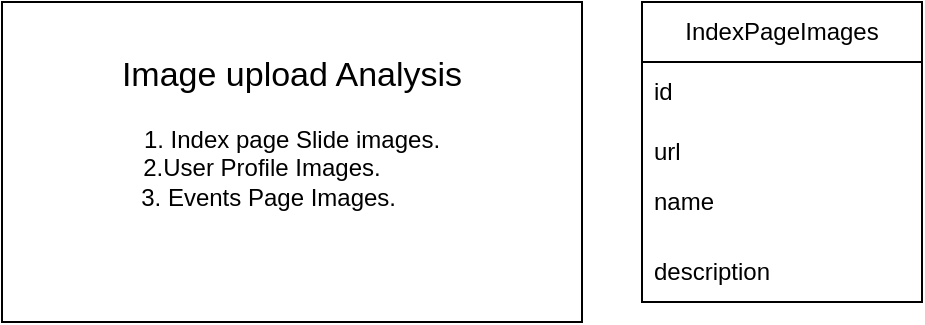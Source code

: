 <mxfile version="24.7.10">
  <diagram name="Page-1" id="QzWkHPL1x1gYwIe0wmMN">
    <mxGraphModel dx="733" dy="473" grid="1" gridSize="10" guides="1" tooltips="1" connect="1" arrows="1" fold="1" page="1" pageScale="1" pageWidth="850" pageHeight="1100" math="0" shadow="0">
      <root>
        <mxCell id="0" />
        <mxCell id="1" parent="0" />
        <mxCell id="hDDgiX2N0tEy7L20g_8q-1" value="&lt;font style=&quot;font-size: 17px;&quot;&gt;Image upload Analysis&lt;/font&gt;&lt;div&gt;&lt;br&gt;&lt;div&gt;1. Index page Slide images.&lt;/div&gt;&lt;div&gt;2.User Profile Images.&amp;nbsp; &amp;nbsp; &amp;nbsp; &amp;nbsp; &amp;nbsp;&lt;/div&gt;&lt;div&gt;3. Events Page Images.&amp;nbsp; &amp;nbsp; &amp;nbsp; &amp;nbsp;&lt;/div&gt;&lt;div&gt;&lt;br&gt;&lt;/div&gt;&lt;div&gt;&lt;br&gt;&lt;/div&gt;&lt;/div&gt;" style="rounded=0;whiteSpace=wrap;html=1;" vertex="1" parent="1">
          <mxGeometry x="180" y="80" width="290" height="160" as="geometry" />
        </mxCell>
        <mxCell id="hDDgiX2N0tEy7L20g_8q-2" value="IndexPageImages" style="swimlane;fontStyle=0;childLayout=stackLayout;horizontal=1;startSize=30;horizontalStack=0;resizeParent=1;resizeParentMax=0;resizeLast=0;collapsible=1;marginBottom=0;whiteSpace=wrap;html=1;" vertex="1" parent="1">
          <mxGeometry x="500" y="80" width="140" height="150" as="geometry" />
        </mxCell>
        <mxCell id="hDDgiX2N0tEy7L20g_8q-3" value="id" style="text;strokeColor=none;fillColor=none;align=left;verticalAlign=middle;spacingLeft=4;spacingRight=4;overflow=hidden;points=[[0,0.5],[1,0.5]];portConstraint=eastwest;rotatable=0;whiteSpace=wrap;html=1;" vertex="1" parent="hDDgiX2N0tEy7L20g_8q-2">
          <mxGeometry y="30" width="140" height="30" as="geometry" />
        </mxCell>
        <mxCell id="hDDgiX2N0tEy7L20g_8q-4" value="url" style="text;strokeColor=none;fillColor=none;align=left;verticalAlign=middle;spacingLeft=4;spacingRight=4;overflow=hidden;points=[[0,0.5],[1,0.5]];portConstraint=eastwest;rotatable=0;whiteSpace=wrap;html=1;" vertex="1" parent="hDDgiX2N0tEy7L20g_8q-2">
          <mxGeometry y="60" width="140" height="30" as="geometry" />
        </mxCell>
        <mxCell id="hDDgiX2N0tEy7L20g_8q-5" value="name&lt;div&gt;&lt;br&gt;&lt;/div&gt;" style="text;strokeColor=none;fillColor=none;align=left;verticalAlign=middle;spacingLeft=4;spacingRight=4;overflow=hidden;points=[[0,0.5],[1,0.5]];portConstraint=eastwest;rotatable=0;whiteSpace=wrap;html=1;" vertex="1" parent="hDDgiX2N0tEy7L20g_8q-2">
          <mxGeometry y="90" width="140" height="30" as="geometry" />
        </mxCell>
        <mxCell id="hDDgiX2N0tEy7L20g_8q-6" value="&lt;div&gt;description&lt;/div&gt;" style="text;strokeColor=none;fillColor=none;align=left;verticalAlign=middle;spacingLeft=4;spacingRight=4;overflow=hidden;points=[[0,0.5],[1,0.5]];portConstraint=eastwest;rotatable=0;whiteSpace=wrap;html=1;" vertex="1" parent="hDDgiX2N0tEy7L20g_8q-2">
          <mxGeometry y="120" width="140" height="30" as="geometry" />
        </mxCell>
      </root>
    </mxGraphModel>
  </diagram>
</mxfile>
